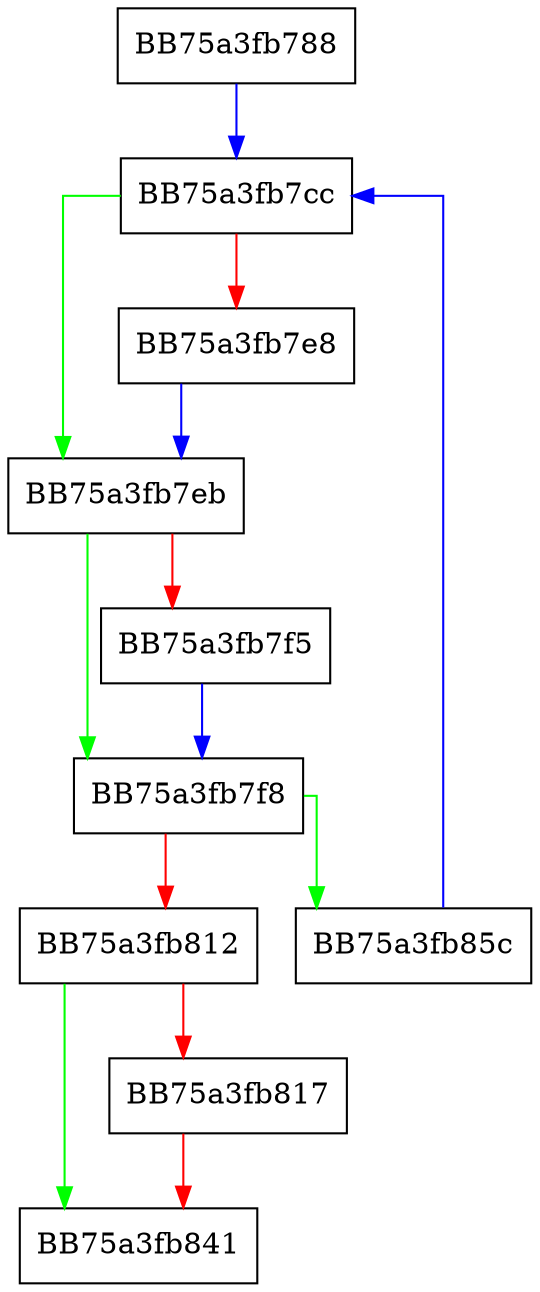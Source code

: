 digraph SplitString {
  node [shape="box"];
  graph [splines=ortho];
  BB75a3fb788 -> BB75a3fb7cc [color="blue"];
  BB75a3fb7cc -> BB75a3fb7eb [color="green"];
  BB75a3fb7cc -> BB75a3fb7e8 [color="red"];
  BB75a3fb7e8 -> BB75a3fb7eb [color="blue"];
  BB75a3fb7eb -> BB75a3fb7f8 [color="green"];
  BB75a3fb7eb -> BB75a3fb7f5 [color="red"];
  BB75a3fb7f5 -> BB75a3fb7f8 [color="blue"];
  BB75a3fb7f8 -> BB75a3fb85c [color="green"];
  BB75a3fb7f8 -> BB75a3fb812 [color="red"];
  BB75a3fb812 -> BB75a3fb841 [color="green"];
  BB75a3fb812 -> BB75a3fb817 [color="red"];
  BB75a3fb817 -> BB75a3fb841 [color="red"];
  BB75a3fb85c -> BB75a3fb7cc [color="blue"];
}